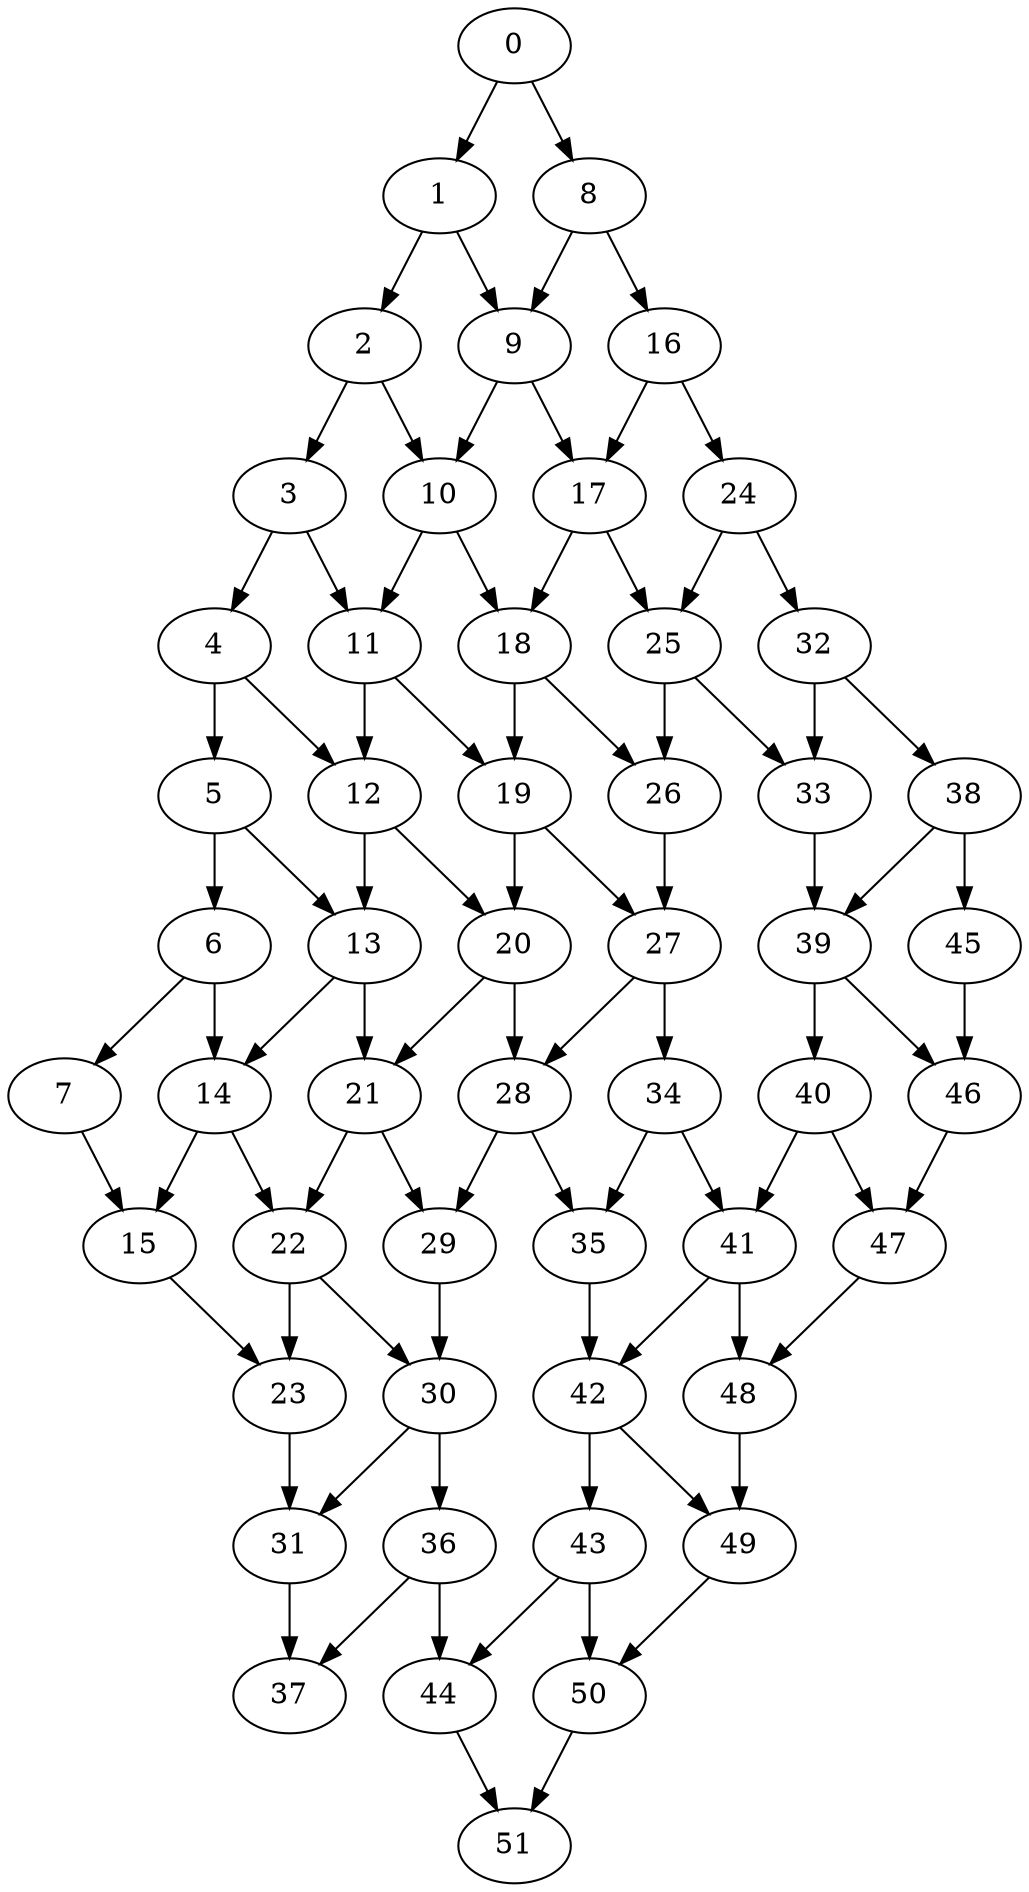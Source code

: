 digraph G {
0 -> 1
0 -> 8
1 -> 2
1 -> 9
2 -> 3
2 -> 10
3 -> 4
3 -> 11
4 -> 5
4 -> 12
5 -> 6
5 -> 13
6 -> 7
6 -> 14
7 -> 15
8 -> 9
8 -> 16
9 -> 10
9 -> 17
10 -> 11
10 -> 18
11 -> 12
11 -> 19
12 -> 13
12 -> 20
13 -> 14
13 -> 21
14 -> 15
14 -> 22
15 -> 23
16 -> 17
16 -> 24
17 -> 18
17 -> 25
18 -> 19
18 -> 26
19 -> 20
19 -> 27
20 -> 21
20 -> 28
21 -> 22
21 -> 29
22 -> 23
22 -> 30
23 -> 31
24 -> 25
24 -> 32
25 -> 26
25 -> 33
26 -> 27
27 -> 28
27 -> 34
28 -> 29
28 -> 35
29 -> 30
30 -> 31
30 -> 36
31 -> 37
32 -> 33
32 -> 38
33 -> 39
34 -> 35
34 -> 41
35 -> 42
36 -> 37
36 -> 44
38 -> 39
38 -> 45
39 -> 40
39 -> 46
40 -> 41
40 -> 47
41 -> 42
41 -> 48
42 -> 43
42 -> 49
43 -> 44
43 -> 50
44 -> 51
45 -> 46
46 -> 47
47 -> 48
48 -> 49
49 -> 50
50 -> 51
}